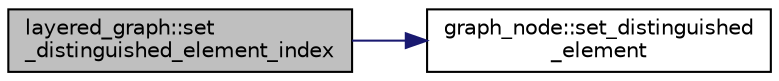 digraph "layered_graph::set_distinguished_element_index"
{
  edge [fontname="Helvetica",fontsize="10",labelfontname="Helvetica",labelfontsize="10"];
  node [fontname="Helvetica",fontsize="10",shape=record];
  rankdir="LR";
  Node546 [label="layered_graph::set\l_distinguished_element_index",height=0.2,width=0.4,color="black", fillcolor="grey75", style="filled", fontcolor="black"];
  Node546 -> Node547 [color="midnightblue",fontsize="10",style="solid",fontname="Helvetica"];
  Node547 [label="graph_node::set_distinguished\l_element",height=0.2,width=0.4,color="black", fillcolor="white", style="filled",URL="$d6/d21/classgraph__node.html#ae014feef00457e1cc7620b76da08df8a"];
}
